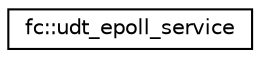 digraph "Graphical Class Hierarchy"
{
  edge [fontname="Helvetica",fontsize="10",labelfontname="Helvetica",labelfontsize="10"];
  node [fontname="Helvetica",fontsize="10",shape=record];
  rankdir="LR";
  Node0 [label="fc::udt_epoll_service",height=0.2,width=0.4,color="black", fillcolor="white", style="filled",URL="$classfc_1_1udt__epoll__service.html"];
}
